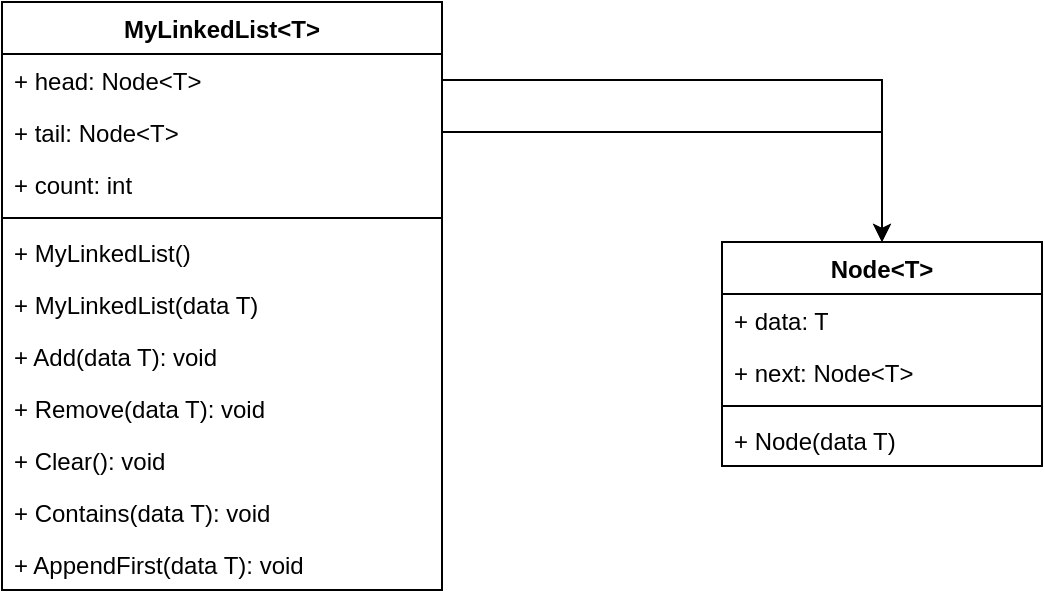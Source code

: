 <mxfile version="26.0.16">
  <diagram id="C5RBs43oDa-KdzZeNtuy" name="Page-1">
    <mxGraphModel dx="2857" dy="1107" grid="1" gridSize="10" guides="1" tooltips="1" connect="1" arrows="1" fold="1" page="1" pageScale="1" pageWidth="827" pageHeight="1169" math="0" shadow="0">
      <root>
        <mxCell id="WIyWlLk6GJQsqaUBKTNV-0" />
        <mxCell id="WIyWlLk6GJQsqaUBKTNV-1" parent="WIyWlLk6GJQsqaUBKTNV-0" />
        <mxCell id="jM2YIgtcdwI6Sx_BKqwA-0" value="Node&amp;lt;T&amp;gt;" style="swimlane;fontStyle=1;align=center;verticalAlign=top;childLayout=stackLayout;horizontal=1;startSize=26;horizontalStack=0;resizeParent=1;resizeParentMax=0;resizeLast=0;collapsible=1;marginBottom=0;whiteSpace=wrap;html=1;" vertex="1" parent="WIyWlLk6GJQsqaUBKTNV-1">
          <mxGeometry x="-1150" y="240" width="160" height="112" as="geometry" />
        </mxCell>
        <mxCell id="jM2YIgtcdwI6Sx_BKqwA-1" value="+ data: T" style="text;strokeColor=none;fillColor=none;align=left;verticalAlign=top;spacingLeft=4;spacingRight=4;overflow=hidden;rotatable=0;points=[[0,0.5],[1,0.5]];portConstraint=eastwest;whiteSpace=wrap;html=1;" vertex="1" parent="jM2YIgtcdwI6Sx_BKqwA-0">
          <mxGeometry y="26" width="160" height="26" as="geometry" />
        </mxCell>
        <mxCell id="jM2YIgtcdwI6Sx_BKqwA-8" value="+ next: Node&amp;lt;T&amp;gt;" style="text;strokeColor=none;fillColor=none;align=left;verticalAlign=top;spacingLeft=4;spacingRight=4;overflow=hidden;rotatable=0;points=[[0,0.5],[1,0.5]];portConstraint=eastwest;whiteSpace=wrap;html=1;" vertex="1" parent="jM2YIgtcdwI6Sx_BKqwA-0">
          <mxGeometry y="52" width="160" height="26" as="geometry" />
        </mxCell>
        <mxCell id="jM2YIgtcdwI6Sx_BKqwA-27" value="" style="line;strokeWidth=1;fillColor=none;align=left;verticalAlign=middle;spacingTop=-1;spacingLeft=3;spacingRight=3;rotatable=0;labelPosition=right;points=[];portConstraint=eastwest;strokeColor=inherit;" vertex="1" parent="jM2YIgtcdwI6Sx_BKqwA-0">
          <mxGeometry y="78" width="160" height="8" as="geometry" />
        </mxCell>
        <mxCell id="jM2YIgtcdwI6Sx_BKqwA-28" value="+ Node(data T)" style="text;strokeColor=none;fillColor=none;align=left;verticalAlign=top;spacingLeft=4;spacingRight=4;overflow=hidden;rotatable=0;points=[[0,0.5],[1,0.5]];portConstraint=eastwest;whiteSpace=wrap;html=1;" vertex="1" parent="jM2YIgtcdwI6Sx_BKqwA-0">
          <mxGeometry y="86" width="160" height="26" as="geometry" />
        </mxCell>
        <mxCell id="jM2YIgtcdwI6Sx_BKqwA-9" value="MyLinkedList&amp;lt;T&amp;gt;" style="swimlane;fontStyle=1;align=center;verticalAlign=top;childLayout=stackLayout;horizontal=1;startSize=26;horizontalStack=0;resizeParent=1;resizeParentMax=0;resizeLast=0;collapsible=1;marginBottom=0;whiteSpace=wrap;html=1;" vertex="1" parent="WIyWlLk6GJQsqaUBKTNV-1">
          <mxGeometry x="-1510" y="120" width="220" height="294" as="geometry" />
        </mxCell>
        <mxCell id="jM2YIgtcdwI6Sx_BKqwA-10" value="+ head: Node&amp;lt;T&amp;gt;" style="text;strokeColor=none;fillColor=none;align=left;verticalAlign=top;spacingLeft=4;spacingRight=4;overflow=hidden;rotatable=0;points=[[0,0.5],[1,0.5]];portConstraint=eastwest;whiteSpace=wrap;html=1;" vertex="1" parent="jM2YIgtcdwI6Sx_BKqwA-9">
          <mxGeometry y="26" width="220" height="26" as="geometry" />
        </mxCell>
        <mxCell id="jM2YIgtcdwI6Sx_BKqwA-13" value="+ tail: Node&amp;lt;T&amp;gt;" style="text;strokeColor=none;fillColor=none;align=left;verticalAlign=top;spacingLeft=4;spacingRight=4;overflow=hidden;rotatable=0;points=[[0,0.5],[1,0.5]];portConstraint=eastwest;whiteSpace=wrap;html=1;" vertex="1" parent="jM2YIgtcdwI6Sx_BKqwA-9">
          <mxGeometry y="52" width="220" height="26" as="geometry" />
        </mxCell>
        <mxCell id="jM2YIgtcdwI6Sx_BKqwA-14" value="+ count: int" style="text;strokeColor=none;fillColor=none;align=left;verticalAlign=top;spacingLeft=4;spacingRight=4;overflow=hidden;rotatable=0;points=[[0,0.5],[1,0.5]];portConstraint=eastwest;whiteSpace=wrap;html=1;" vertex="1" parent="jM2YIgtcdwI6Sx_BKqwA-9">
          <mxGeometry y="78" width="220" height="26" as="geometry" />
        </mxCell>
        <mxCell id="jM2YIgtcdwI6Sx_BKqwA-11" value="" style="line;strokeWidth=1;fillColor=none;align=left;verticalAlign=middle;spacingTop=-1;spacingLeft=3;spacingRight=3;rotatable=0;labelPosition=right;points=[];portConstraint=eastwest;strokeColor=inherit;" vertex="1" parent="jM2YIgtcdwI6Sx_BKqwA-9">
          <mxGeometry y="104" width="220" height="8" as="geometry" />
        </mxCell>
        <mxCell id="jM2YIgtcdwI6Sx_BKqwA-12" value="+ MyLinkedList()" style="text;strokeColor=none;fillColor=none;align=left;verticalAlign=top;spacingLeft=4;spacingRight=4;overflow=hidden;rotatable=0;points=[[0,0.5],[1,0.5]];portConstraint=eastwest;whiteSpace=wrap;html=1;" vertex="1" parent="jM2YIgtcdwI6Sx_BKqwA-9">
          <mxGeometry y="112" width="220" height="26" as="geometry" />
        </mxCell>
        <mxCell id="jM2YIgtcdwI6Sx_BKqwA-31" value="+ MyLinkedList(data T)" style="text;strokeColor=none;fillColor=none;align=left;verticalAlign=top;spacingLeft=4;spacingRight=4;overflow=hidden;rotatable=0;points=[[0,0.5],[1,0.5]];portConstraint=eastwest;whiteSpace=wrap;html=1;" vertex="1" parent="jM2YIgtcdwI6Sx_BKqwA-9">
          <mxGeometry y="138" width="220" height="26" as="geometry" />
        </mxCell>
        <mxCell id="jM2YIgtcdwI6Sx_BKqwA-29" value="+ Add(data T): void" style="text;strokeColor=none;fillColor=none;align=left;verticalAlign=top;spacingLeft=4;spacingRight=4;overflow=hidden;rotatable=0;points=[[0,0.5],[1,0.5]];portConstraint=eastwest;whiteSpace=wrap;html=1;" vertex="1" parent="jM2YIgtcdwI6Sx_BKqwA-9">
          <mxGeometry y="164" width="220" height="26" as="geometry" />
        </mxCell>
        <mxCell id="jM2YIgtcdwI6Sx_BKqwA-15" value="+ Remove(data T): void&lt;div&gt;&lt;br&gt;&lt;/div&gt;" style="text;strokeColor=none;fillColor=none;align=left;verticalAlign=top;spacingLeft=4;spacingRight=4;overflow=hidden;rotatable=0;points=[[0,0.5],[1,0.5]];portConstraint=eastwest;whiteSpace=wrap;html=1;" vertex="1" parent="jM2YIgtcdwI6Sx_BKqwA-9">
          <mxGeometry y="190" width="220" height="26" as="geometry" />
        </mxCell>
        <mxCell id="jM2YIgtcdwI6Sx_BKqwA-16" value="+ Clear(): void&lt;div&gt;&lt;br&gt;&lt;/div&gt;" style="text;strokeColor=none;fillColor=none;align=left;verticalAlign=top;spacingLeft=4;spacingRight=4;overflow=hidden;rotatable=0;points=[[0,0.5],[1,0.5]];portConstraint=eastwest;whiteSpace=wrap;html=1;" vertex="1" parent="jM2YIgtcdwI6Sx_BKqwA-9">
          <mxGeometry y="216" width="220" height="26" as="geometry" />
        </mxCell>
        <mxCell id="jM2YIgtcdwI6Sx_BKqwA-17" value="+ Contains(data T): void&lt;div&gt;&lt;br&gt;&lt;/div&gt;" style="text;strokeColor=none;fillColor=none;align=left;verticalAlign=top;spacingLeft=4;spacingRight=4;overflow=hidden;rotatable=0;points=[[0,0.5],[1,0.5]];portConstraint=eastwest;whiteSpace=wrap;html=1;" vertex="1" parent="jM2YIgtcdwI6Sx_BKqwA-9">
          <mxGeometry y="242" width="220" height="26" as="geometry" />
        </mxCell>
        <mxCell id="jM2YIgtcdwI6Sx_BKqwA-25" value="+ AppendFirst(data T): void&lt;div&gt;&lt;br&gt;&lt;/div&gt;" style="text;strokeColor=none;fillColor=none;align=left;verticalAlign=top;spacingLeft=4;spacingRight=4;overflow=hidden;rotatable=0;points=[[0,0.5],[1,0.5]];portConstraint=eastwest;whiteSpace=wrap;html=1;" vertex="1" parent="jM2YIgtcdwI6Sx_BKqwA-9">
          <mxGeometry y="268" width="220" height="26" as="geometry" />
        </mxCell>
        <mxCell id="jM2YIgtcdwI6Sx_BKqwA-23" style="edgeStyle=orthogonalEdgeStyle;rounded=0;orthogonalLoop=1;jettySize=auto;html=1;exitX=1;exitY=0.5;exitDx=0;exitDy=0;entryX=0.5;entryY=0;entryDx=0;entryDy=0;" edge="1" parent="WIyWlLk6GJQsqaUBKTNV-1" source="jM2YIgtcdwI6Sx_BKqwA-10" target="jM2YIgtcdwI6Sx_BKqwA-0">
          <mxGeometry relative="1" as="geometry" />
        </mxCell>
        <mxCell id="jM2YIgtcdwI6Sx_BKqwA-24" style="edgeStyle=orthogonalEdgeStyle;rounded=0;orthogonalLoop=1;jettySize=auto;html=1;exitX=1;exitY=0.5;exitDx=0;exitDy=0;entryX=0.5;entryY=0;entryDx=0;entryDy=0;" edge="1" parent="WIyWlLk6GJQsqaUBKTNV-1" source="jM2YIgtcdwI6Sx_BKqwA-13" target="jM2YIgtcdwI6Sx_BKqwA-0">
          <mxGeometry relative="1" as="geometry" />
        </mxCell>
      </root>
    </mxGraphModel>
  </diagram>
</mxfile>
